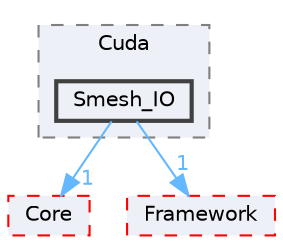 digraph "E:/Peridyno/peridyno/src/IO/Cuda/Smesh_IO"
{
 // LATEX_PDF_SIZE
  bgcolor="transparent";
  edge [fontname=Helvetica,fontsize=10,labelfontname=Helvetica,labelfontsize=10];
  node [fontname=Helvetica,fontsize=10,shape=box,height=0.2,width=0.4];
  compound=true
  subgraph clusterdir_f1dce8a7f41c3f5d10ea8de2106b2934 {
    graph [ bgcolor="#edf0f7", pencolor="grey50", label="Cuda", fontname=Helvetica,fontsize=10 style="filled,dashed", URL="dir_f1dce8a7f41c3f5d10ea8de2106b2934.html",tooltip=""]
  dir_f860dd1d1d814c70fb4308638fc2a074 [label="Smesh_IO", fillcolor="#edf0f7", color="grey25", style="filled,bold", URL="dir_f860dd1d1d814c70fb4308638fc2a074.html",tooltip=""];
  }
  dir_3e9476288c0c22cbcea08ca5b8b8c190 [label="Core", fillcolor="#edf0f7", color="red", style="filled,dashed", URL="dir_3e9476288c0c22cbcea08ca5b8b8c190.html",tooltip=""];
  dir_c2c045169feb12a9231cac4869e44751 [label="Framework", fillcolor="#edf0f7", color="red", style="filled,dashed", URL="dir_c2c045169feb12a9231cac4869e44751.html",tooltip=""];
  dir_f860dd1d1d814c70fb4308638fc2a074->dir_3e9476288c0c22cbcea08ca5b8b8c190 [headlabel="1", labeldistance=1.5 headhref="dir_000069_000012.html" href="dir_000069_000012.html" color="steelblue1" fontcolor="steelblue1"];
  dir_f860dd1d1d814c70fb4308638fc2a074->dir_c2c045169feb12a9231cac4869e44751 [headlabel="1", labeldistance=1.5 headhref="dir_000069_000022.html" href="dir_000069_000022.html" color="steelblue1" fontcolor="steelblue1"];
}
